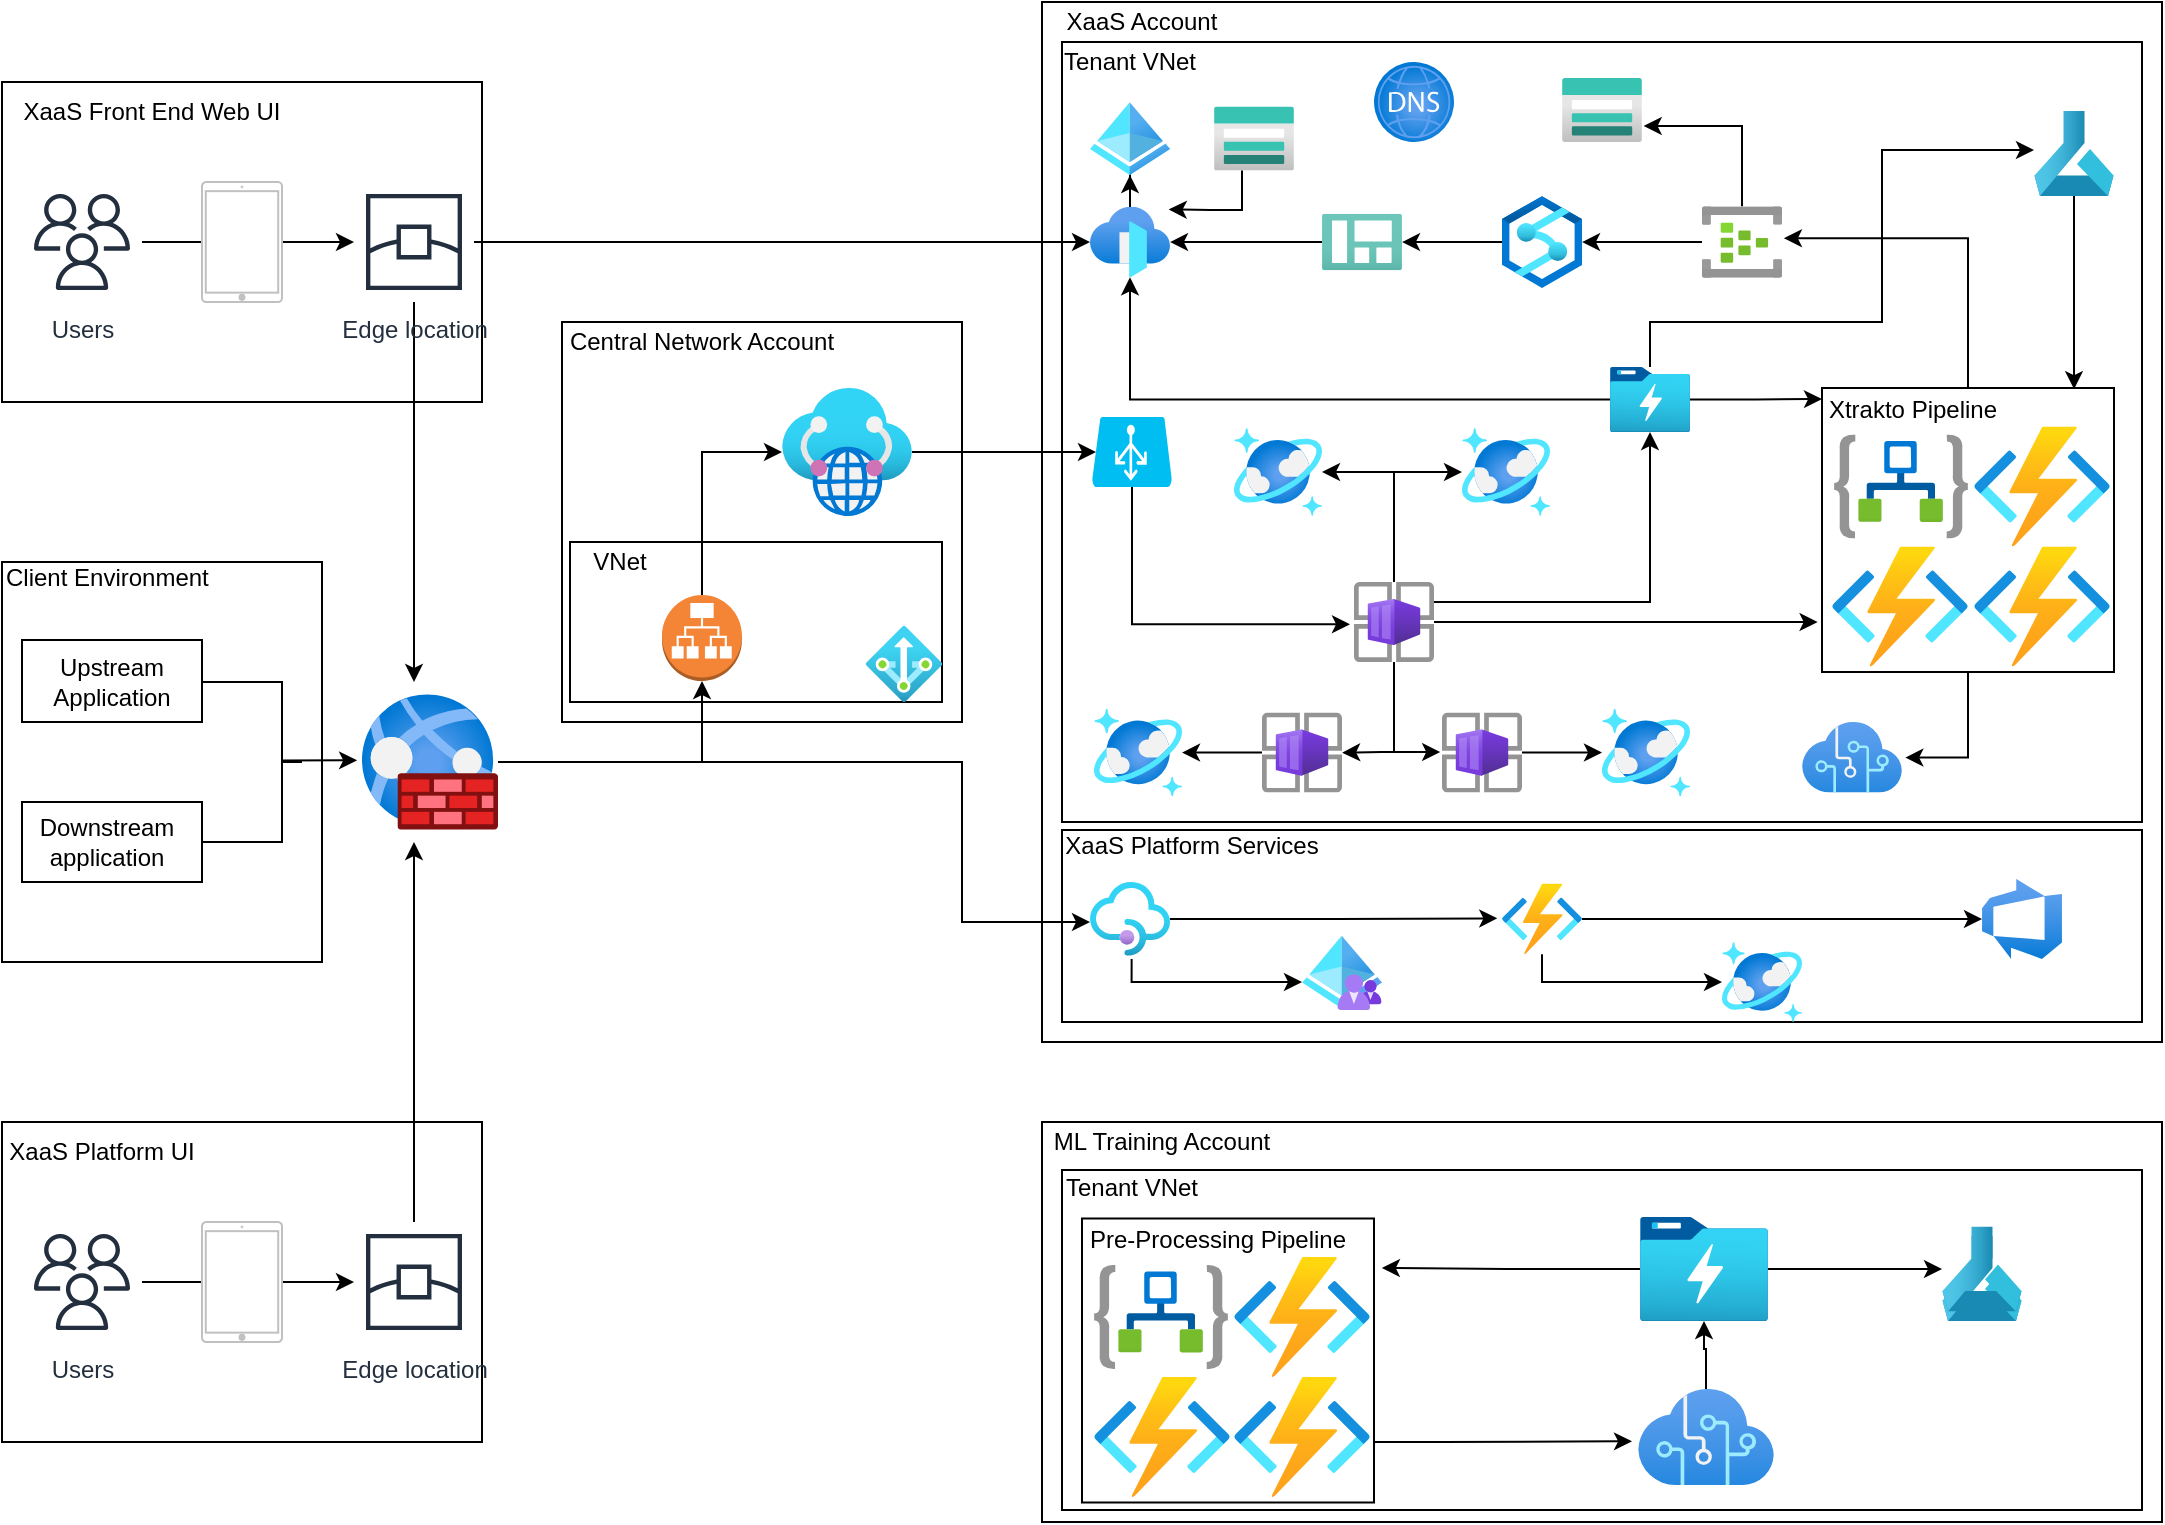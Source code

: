 <mxfile version="22.1.11" type="github">
  <diagram name="Page-1" id="_SyBhIFOfjh_DDNiRt_G">
    <mxGraphModel dx="795" dy="606" grid="1" gridSize="10" guides="1" tooltips="1" connect="1" arrows="1" fold="1" page="1" pageScale="1" pageWidth="1169" pageHeight="827" math="0" shadow="0">
      <root>
        <mxCell id="0" />
        <mxCell id="1" parent="0" />
        <mxCell id="JN2mKcrzm0x3pErmMH2V-1" value="" style="rounded=0;whiteSpace=wrap;html=1;" parent="1" vertex="1">
          <mxGeometry x="40" y="80" width="240" height="160" as="geometry" />
        </mxCell>
        <mxCell id="JN2mKcrzm0x3pErmMH2V-3" value="" style="rounded=0;whiteSpace=wrap;html=1;" parent="1" vertex="1">
          <mxGeometry x="40" y="600" width="240" height="160" as="geometry" />
        </mxCell>
        <mxCell id="JN2mKcrzm0x3pErmMH2V-4" value="" style="rounded=0;whiteSpace=wrap;html=1;" parent="1" vertex="1">
          <mxGeometry x="320" y="200" width="200" height="200" as="geometry" />
        </mxCell>
        <mxCell id="JN2mKcrzm0x3pErmMH2V-2" value="" style="rounded=0;whiteSpace=wrap;html=1;labelPosition=left;verticalLabelPosition=top;align=left;verticalAlign=bottom;textDirection=ltr;fontStyle=1" parent="1" vertex="1">
          <mxGeometry x="40" y="320" width="160" height="200" as="geometry" />
        </mxCell>
        <mxCell id="JN2mKcrzm0x3pErmMH2V-5" value="Client Environment" style="text;strokeColor=none;align=left;fillColor=none;html=1;verticalAlign=middle;whiteSpace=wrap;rounded=0;" parent="1" vertex="1">
          <mxGeometry x="40" y="320" width="160" height="16.5" as="geometry" />
        </mxCell>
        <mxCell id="JN2mKcrzm0x3pErmMH2V-6" value="" style="rounded=0;whiteSpace=wrap;html=1;" parent="1" vertex="1">
          <mxGeometry x="50" y="359" width="90" height="41" as="geometry" />
        </mxCell>
        <mxCell id="JN2mKcrzm0x3pErmMH2V-14" value="" style="edgeStyle=orthogonalEdgeStyle;rounded=0;orthogonalLoop=1;jettySize=auto;html=1;entryX=-0.036;entryY=0.488;entryDx=0;entryDy=0;entryPerimeter=0;" parent="1" source="JN2mKcrzm0x3pErmMH2V-7" edge="1" target="JN2mKcrzm0x3pErmMH2V-17">
          <mxGeometry relative="1" as="geometry">
            <mxPoint x="250" y="420.0" as="targetPoint" />
            <Array as="points">
              <mxPoint x="180" y="460" />
              <mxPoint x="180" y="419" />
            </Array>
          </mxGeometry>
        </mxCell>
        <mxCell id="JN2mKcrzm0x3pErmMH2V-7" value="" style="rounded=0;whiteSpace=wrap;html=1;" parent="1" vertex="1">
          <mxGeometry x="50" y="440" width="90" height="40" as="geometry" />
        </mxCell>
        <mxCell id="JN2mKcrzm0x3pErmMH2V-9" value="Upstream Application" style="text;strokeColor=none;align=center;fillColor=none;html=1;verticalAlign=middle;whiteSpace=wrap;rounded=0;" parent="1" vertex="1">
          <mxGeometry x="50" y="360" width="90" height="40" as="geometry" />
        </mxCell>
        <mxCell id="JN2mKcrzm0x3pErmMH2V-10" value="Downstream application" style="text;strokeColor=none;align=center;fillColor=none;html=1;verticalAlign=middle;whiteSpace=wrap;rounded=0;" parent="1" vertex="1">
          <mxGeometry x="55" y="440" width="75" height="40" as="geometry" />
        </mxCell>
        <mxCell id="JN2mKcrzm0x3pErmMH2V-17" value="" style="image;aspect=fixed;html=1;points=[];align=center;fontSize=12;image=img/lib/azure2/networking/Web_Application_Firewall_Policies_WAF.svg;" parent="1" vertex="1">
          <mxGeometry x="220" y="386" width="68" height="68" as="geometry" />
        </mxCell>
        <mxCell id="JN2mKcrzm0x3pErmMH2V-18" value="" style="whiteSpace=wrap;html=1;" parent="1" vertex="1">
          <mxGeometry x="324" y="310" width="186" height="80" as="geometry" />
        </mxCell>
        <mxCell id="JN2mKcrzm0x3pErmMH2V-19" value="Central Network Account" style="text;strokeColor=none;align=center;fillColor=none;html=1;verticalAlign=middle;whiteSpace=wrap;rounded=0;" parent="1" vertex="1">
          <mxGeometry x="320" y="200" width="140" height="20" as="geometry" />
        </mxCell>
        <mxCell id="JN2mKcrzm0x3pErmMH2V-20" value="VNet" style="text;strokeColor=none;align=center;fillColor=none;html=1;verticalAlign=middle;whiteSpace=wrap;rounded=0;" parent="1" vertex="1">
          <mxGeometry x="324" y="310" width="50" height="20" as="geometry" />
        </mxCell>
        <mxCell id="JN2mKcrzm0x3pErmMH2V-25" value="" style="endArrow=none;html=1;rounded=0;edgeStyle=orthogonalEdgeStyle;" parent="1" edge="1">
          <mxGeometry width="50" height="50" relative="1" as="geometry">
            <mxPoint x="140" y="380" as="sourcePoint" />
            <mxPoint x="190" y="420" as="targetPoint" />
            <Array as="points">
              <mxPoint x="180" y="380" />
              <mxPoint x="180" y="420" />
              <mxPoint x="190" y="420" />
            </Array>
          </mxGeometry>
        </mxCell>
        <mxCell id="9XM3bCyei9nDN30-y9iY-8" value="" style="image;aspect=fixed;html=1;points=[];align=center;fontSize=12;image=img/lib/azure2/networking/Virtual_WANs.svg;" vertex="1" parent="1">
          <mxGeometry x="430" y="233" width="65" height="64" as="geometry" />
        </mxCell>
        <mxCell id="9XM3bCyei9nDN30-y9iY-58" style="edgeStyle=orthogonalEdgeStyle;rounded=0;orthogonalLoop=1;jettySize=auto;html=1;" edge="1" parent="1" source="JN2mKcrzm0x3pErmMH2V-29" target="9XM3bCyei9nDN30-y9iY-8">
          <mxGeometry relative="1" as="geometry">
            <Array as="points">
              <mxPoint x="390" y="265" />
            </Array>
          </mxGeometry>
        </mxCell>
        <mxCell id="JN2mKcrzm0x3pErmMH2V-29" value="" style="outlineConnect=0;verticalLabelPosition=bottom;verticalAlign=top;align=center;html=1;shape=mxgraph.aws3.application_load_balancer;fillColor=#F58536;gradientColor=none;shadow=0;" parent="1" vertex="1">
          <mxGeometry x="370" y="336.5" width="40" height="43" as="geometry" />
        </mxCell>
        <mxCell id="9XM3bCyei9nDN30-y9iY-13" value="XaaS Front End Web UI" style="text;strokeColor=none;align=center;fillColor=none;html=1;verticalAlign=middle;whiteSpace=wrap;rounded=0;" vertex="1" parent="1">
          <mxGeometry x="40" y="80" width="150" height="30" as="geometry" />
        </mxCell>
        <mxCell id="9XM3bCyei9nDN30-y9iY-34" value="" style="edgeStyle=orthogonalEdgeStyle;rounded=0;orthogonalLoop=1;jettySize=auto;html=1;" edge="1" parent="1" source="9XM3bCyei9nDN30-y9iY-14" target="9XM3bCyei9nDN30-y9iY-47">
          <mxGeometry relative="1" as="geometry" />
        </mxCell>
        <mxCell id="9XM3bCyei9nDN30-y9iY-14" value="Users" style="sketch=0;outlineConnect=0;fontColor=#232F3E;gradientColor=none;strokeColor=#232F3E;fillColor=#ffffff;dashed=0;verticalLabelPosition=bottom;verticalAlign=top;align=center;html=1;fontSize=12;fontStyle=0;aspect=fixed;shape=mxgraph.aws4.resourceIcon;resIcon=mxgraph.aws4.users;" vertex="1" parent="1">
          <mxGeometry x="50" y="130" width="60" height="60" as="geometry" />
        </mxCell>
        <mxCell id="9XM3bCyei9nDN30-y9iY-17" value="" style="html=1;verticalLabelPosition=bottom;labelBackgroundColor=#ffffff;verticalAlign=top;shadow=0;dashed=0;strokeWidth=1;shape=mxgraph.ios7.misc.ipad10inch;strokeColor=#c0c0c0;" vertex="1" parent="1">
          <mxGeometry x="140" y="130" width="40" height="60" as="geometry" />
        </mxCell>
        <mxCell id="9XM3bCyei9nDN30-y9iY-36" value="" style="edgeStyle=orthogonalEdgeStyle;rounded=0;orthogonalLoop=1;jettySize=auto;html=1;" edge="1" parent="1" source="9XM3bCyei9nDN30-y9iY-48">
          <mxGeometry relative="1" as="geometry">
            <mxPoint x="246" y="460" as="targetPoint" />
          </mxGeometry>
        </mxCell>
        <mxCell id="9XM3bCyei9nDN30-y9iY-32" value="XaaS Platform UI" style="text;strokeColor=none;align=center;fillColor=none;html=1;verticalAlign=middle;whiteSpace=wrap;rounded=0;" vertex="1" parent="1">
          <mxGeometry x="40" y="600" width="100" height="30" as="geometry" />
        </mxCell>
        <mxCell id="9XM3bCyei9nDN30-y9iY-33" value="" style="rounded=0;orthogonalLoop=1;jettySize=auto;html=1;" edge="1" parent="1" source="9XM3bCyei9nDN30-y9iY-27" target="9XM3bCyei9nDN30-y9iY-48">
          <mxGeometry relative="1" as="geometry" />
        </mxCell>
        <mxCell id="9XM3bCyei9nDN30-y9iY-27" value="Users" style="sketch=0;outlineConnect=0;fontColor=#232F3E;gradientColor=none;strokeColor=#232F3E;fillColor=#ffffff;dashed=0;verticalLabelPosition=bottom;verticalAlign=top;align=center;html=1;fontSize=12;fontStyle=0;aspect=fixed;shape=mxgraph.aws4.resourceIcon;resIcon=mxgraph.aws4.users;" vertex="1" parent="1">
          <mxGeometry x="50" y="650" width="60" height="60" as="geometry" />
        </mxCell>
        <mxCell id="9XM3bCyei9nDN30-y9iY-28" value="" style="html=1;verticalLabelPosition=bottom;labelBackgroundColor=#ffffff;verticalAlign=top;shadow=0;dashed=0;strokeWidth=1;shape=mxgraph.ios7.misc.ipad10inch;strokeColor=#c0c0c0;" vertex="1" parent="1">
          <mxGeometry x="140" y="650" width="40" height="60" as="geometry" />
        </mxCell>
        <mxCell id="9XM3bCyei9nDN30-y9iY-41" value="" style="rounded=0;whiteSpace=wrap;html=1;" vertex="1" parent="1">
          <mxGeometry x="560" y="40" width="560" height="520" as="geometry" />
        </mxCell>
        <mxCell id="9XM3bCyei9nDN30-y9iY-42" value="" style="rounded=0;whiteSpace=wrap;html=1;" vertex="1" parent="1">
          <mxGeometry x="560" y="600" width="560" height="200" as="geometry" />
        </mxCell>
        <mxCell id="9XM3bCyei9nDN30-y9iY-43" value="ML Training Account" style="text;strokeColor=none;align=center;fillColor=none;html=1;verticalAlign=middle;whiteSpace=wrap;rounded=0;" vertex="1" parent="1">
          <mxGeometry x="560" y="600" width="120" height="20" as="geometry" />
        </mxCell>
        <mxCell id="9XM3bCyei9nDN30-y9iY-44" value="XaaS Account" style="text;strokeColor=none;align=center;fillColor=none;html=1;verticalAlign=middle;whiteSpace=wrap;rounded=0;" vertex="1" parent="1">
          <mxGeometry x="560" y="40" width="100" height="20" as="geometry" />
        </mxCell>
        <mxCell id="9XM3bCyei9nDN30-y9iY-45" value="" style="rounded=0;whiteSpace=wrap;html=1;" vertex="1" parent="1">
          <mxGeometry x="570" y="60" width="540" height="390" as="geometry" />
        </mxCell>
        <mxCell id="9XM3bCyei9nDN30-y9iY-46" value="" style="rounded=0;whiteSpace=wrap;html=1;" vertex="1" parent="1">
          <mxGeometry x="570" y="454" width="540" height="96" as="geometry" />
        </mxCell>
        <mxCell id="9XM3bCyei9nDN30-y9iY-57" style="edgeStyle=orthogonalEdgeStyle;rounded=0;orthogonalLoop=1;jettySize=auto;html=1;" edge="1" parent="1" source="9XM3bCyei9nDN30-y9iY-47" target="9XM3bCyei9nDN30-y9iY-24">
          <mxGeometry relative="1" as="geometry" />
        </mxCell>
        <mxCell id="9XM3bCyei9nDN30-y9iY-60" style="edgeStyle=orthogonalEdgeStyle;rounded=0;orthogonalLoop=1;jettySize=auto;html=1;" edge="1" parent="1" source="9XM3bCyei9nDN30-y9iY-47">
          <mxGeometry relative="1" as="geometry">
            <mxPoint x="246" y="380" as="targetPoint" />
          </mxGeometry>
        </mxCell>
        <mxCell id="9XM3bCyei9nDN30-y9iY-47" value="Edge location" style="sketch=0;outlineConnect=0;fontColor=#232F3E;gradientColor=none;strokeColor=#232F3E;fillColor=#ffffff;dashed=0;verticalLabelPosition=bottom;verticalAlign=top;align=center;html=1;fontSize=12;fontStyle=0;aspect=fixed;shape=mxgraph.aws4.resourceIcon;resIcon=mxgraph.aws4.edge_location;" vertex="1" parent="1">
          <mxGeometry x="216" y="130" width="60" height="60" as="geometry" />
        </mxCell>
        <mxCell id="9XM3bCyei9nDN30-y9iY-48" value="Edge location" style="sketch=0;outlineConnect=0;fontColor=#232F3E;gradientColor=none;strokeColor=#232F3E;fillColor=#ffffff;dashed=0;verticalLabelPosition=bottom;verticalAlign=top;align=center;html=1;fontSize=12;fontStyle=0;aspect=fixed;shape=mxgraph.aws4.resourceIcon;resIcon=mxgraph.aws4.edge_location;" vertex="1" parent="1">
          <mxGeometry x="216" y="650" width="60" height="60" as="geometry" />
        </mxCell>
        <mxCell id="9XM3bCyei9nDN30-y9iY-121" value="" style="edgeStyle=orthogonalEdgeStyle;rounded=0;orthogonalLoop=1;jettySize=auto;html=1;" edge="1" parent="1" source="9XM3bCyei9nDN30-y9iY-24" target="9XM3bCyei9nDN30-y9iY-120">
          <mxGeometry relative="1" as="geometry" />
        </mxCell>
        <mxCell id="9XM3bCyei9nDN30-y9iY-24" value="" style="image;aspect=fixed;html=1;points=[];align=center;fontSize=12;image=img/lib/azure2/networking/Front_Doors.svg;" vertex="1" parent="1">
          <mxGeometry x="584" y="142.36" width="40" height="35.29" as="geometry" />
        </mxCell>
        <mxCell id="9XM3bCyei9nDN30-y9iY-51" value="" style="verticalLabelPosition=bottom;html=1;verticalAlign=top;align=center;strokeColor=none;fillColor=#00BEF2;shape=mxgraph.azure.azure_load_balancer;" vertex="1" parent="1">
          <mxGeometry x="585" y="247.5" width="40" height="35" as="geometry" />
        </mxCell>
        <mxCell id="9XM3bCyei9nDN30-y9iY-56" style="edgeStyle=orthogonalEdgeStyle;rounded=0;orthogonalLoop=1;jettySize=auto;html=1;" edge="1" parent="1" source="JN2mKcrzm0x3pErmMH2V-17" target="JN2mKcrzm0x3pErmMH2V-29">
          <mxGeometry relative="1" as="geometry" />
        </mxCell>
        <mxCell id="9XM3bCyei9nDN30-y9iY-59" style="edgeStyle=orthogonalEdgeStyle;rounded=0;orthogonalLoop=1;jettySize=auto;html=1;entryX=0.05;entryY=0.5;entryDx=0;entryDy=0;entryPerimeter=0;" edge="1" parent="1" source="9XM3bCyei9nDN30-y9iY-8" target="9XM3bCyei9nDN30-y9iY-51">
          <mxGeometry relative="1" as="geometry">
            <mxPoint x="780" y="323" as="targetPoint" />
          </mxGeometry>
        </mxCell>
        <mxCell id="9XM3bCyei9nDN30-y9iY-63" value="" style="rounded=0;whiteSpace=wrap;html=1;" vertex="1" parent="1">
          <mxGeometry x="570" y="624" width="540" height="170" as="geometry" />
        </mxCell>
        <mxCell id="9XM3bCyei9nDN30-y9iY-62" value="" style="image;aspect=fixed;html=1;points=[];align=center;fontSize=12;image=img/lib/azure2/integration/API_Management_Services.svg;" vertex="1" parent="1">
          <mxGeometry x="584" y="480.0" width="40" height="36.92" as="geometry" />
        </mxCell>
        <mxCell id="9XM3bCyei9nDN30-y9iY-66" value="" style="image;aspect=fixed;html=1;points=[];align=center;fontSize=12;image=img/lib/azure2/networking/NAT.svg;" vertex="1" parent="1">
          <mxGeometry x="472" y="352" width="38" height="38" as="geometry" />
        </mxCell>
        <mxCell id="9XM3bCyei9nDN30-y9iY-67" value="" style="rounded=0;whiteSpace=wrap;html=1;" vertex="1" parent="1">
          <mxGeometry x="580" y="648.25" width="146" height="142" as="geometry" />
        </mxCell>
        <mxCell id="9XM3bCyei9nDN30-y9iY-68" value="" style="image;aspect=fixed;html=1;points=[];align=center;fontSize=12;image=img/lib/azure2/ai_machine_learning/Machine_Learning.svg;" vertex="1" parent="1">
          <mxGeometry x="1010" y="657" width="40" height="42.5" as="geometry" />
        </mxCell>
        <mxCell id="9XM3bCyei9nDN30-y9iY-156" value="" style="edgeStyle=orthogonalEdgeStyle;rounded=0;orthogonalLoop=1;jettySize=auto;html=1;" edge="1" parent="1" source="9XM3bCyei9nDN30-y9iY-69" target="9XM3bCyei9nDN30-y9iY-99">
          <mxGeometry relative="1" as="geometry" />
        </mxCell>
        <mxCell id="9XM3bCyei9nDN30-y9iY-69" value="" style="image;aspect=fixed;html=1;points=[];align=center;fontSize=12;image=img/lib/azure2/storage/Data_Lake_Storage_Gen1.svg;" vertex="1" parent="1">
          <mxGeometry x="859" y="647.5" width="64" height="52" as="geometry" />
        </mxCell>
        <mxCell id="9XM3bCyei9nDN30-y9iY-61" value="" style="image;aspect=fixed;html=1;points=[];align=center;fontSize=12;image=img/lib/azure2/integration/Logic_Apps.svg;" vertex="1" parent="1">
          <mxGeometry x="586" y="671.5" width="67" height="52" as="geometry" />
        </mxCell>
        <mxCell id="9XM3bCyei9nDN30-y9iY-71" value="" style="image;aspect=fixed;html=1;points=[];align=center;fontSize=12;image=img/lib/azure2/compute/Function_Apps.svg;" vertex="1" parent="1">
          <mxGeometry x="586" y="727.5" width="68" height="60" as="geometry" />
        </mxCell>
        <mxCell id="9XM3bCyei9nDN30-y9iY-72" value="" style="image;aspect=fixed;html=1;points=[];align=center;fontSize=12;image=img/lib/azure2/compute/Function_Apps.svg;" vertex="1" parent="1">
          <mxGeometry x="656" y="667.5" width="68" height="60" as="geometry" />
        </mxCell>
        <mxCell id="9XM3bCyei9nDN30-y9iY-73" value="" style="image;aspect=fixed;html=1;points=[];align=center;fontSize=12;image=img/lib/azure2/compute/Function_Apps.svg;" vertex="1" parent="1">
          <mxGeometry x="656" y="727.5" width="68" height="60" as="geometry" />
        </mxCell>
        <mxCell id="9XM3bCyei9nDN30-y9iY-79" value="Pre-Processing Pipeline" style="text;strokeColor=none;align=center;fillColor=none;html=1;verticalAlign=middle;whiteSpace=wrap;rounded=0;" vertex="1" parent="1">
          <mxGeometry x="580" y="648.25" width="136" height="22" as="geometry" />
        </mxCell>
        <mxCell id="9XM3bCyei9nDN30-y9iY-80" value="" style="rounded=0;whiteSpace=wrap;html=1;" vertex="1" parent="1">
          <mxGeometry x="950" y="233" width="146" height="142" as="geometry" />
        </mxCell>
        <mxCell id="9XM3bCyei9nDN30-y9iY-81" value="" style="image;aspect=fixed;html=1;points=[];align=center;fontSize=12;image=img/lib/azure2/integration/Logic_Apps.svg;" vertex="1" parent="1">
          <mxGeometry x="956" y="256.25" width="67" height="52" as="geometry" />
        </mxCell>
        <mxCell id="9XM3bCyei9nDN30-y9iY-82" value="" style="image;aspect=fixed;html=1;points=[];align=center;fontSize=12;image=img/lib/azure2/compute/Function_Apps.svg;" vertex="1" parent="1">
          <mxGeometry x="955" y="312.25" width="68" height="60" as="geometry" />
        </mxCell>
        <mxCell id="9XM3bCyei9nDN30-y9iY-83" value="" style="image;aspect=fixed;html=1;points=[];align=center;fontSize=12;image=img/lib/azure2/compute/Function_Apps.svg;" vertex="1" parent="1">
          <mxGeometry x="1026" y="252.25" width="68" height="60" as="geometry" />
        </mxCell>
        <mxCell id="9XM3bCyei9nDN30-y9iY-84" value="" style="image;aspect=fixed;html=1;points=[];align=center;fontSize=12;image=img/lib/azure2/compute/Function_Apps.svg;" vertex="1" parent="1">
          <mxGeometry x="1026" y="312.25" width="68" height="60" as="geometry" />
        </mxCell>
        <mxCell id="9XM3bCyei9nDN30-y9iY-85" value="Xtrakto Pipeline" style="text;strokeColor=none;align=center;fillColor=none;html=1;verticalAlign=middle;whiteSpace=wrap;rounded=0;" vertex="1" parent="1">
          <mxGeometry x="950" y="233" width="91" height="22" as="geometry" />
        </mxCell>
        <mxCell id="9XM3bCyei9nDN30-y9iY-86" value="Tenant VNet" style="text;strokeColor=none;align=center;fillColor=none;html=1;verticalAlign=middle;whiteSpace=wrap;rounded=0;" vertex="1" parent="1">
          <mxGeometry x="570" y="625" width="70" height="15" as="geometry" />
        </mxCell>
        <mxCell id="9XM3bCyei9nDN30-y9iY-94" style="edgeStyle=orthogonalEdgeStyle;rounded=0;orthogonalLoop=1;jettySize=auto;html=1;" edge="1" parent="1" source="9XM3bCyei9nDN30-y9iY-87" target="9XM3bCyei9nDN30-y9iY-69">
          <mxGeometry relative="1" as="geometry" />
        </mxCell>
        <mxCell id="9XM3bCyei9nDN30-y9iY-87" value="" style="image;aspect=fixed;html=1;points=[];align=center;fontSize=12;image=img/lib/azure2/ai_machine_learning/Cognitive_Services.svg;" vertex="1" parent="1">
          <mxGeometry x="858" y="733.5" width="68" height="48" as="geometry" />
        </mxCell>
        <mxCell id="9XM3bCyei9nDN30-y9iY-99" value="" style="image;aspect=fixed;html=1;points=[];align=center;fontSize=12;image=img/lib/azure2/ai_machine_learning/Machine_Learning.svg;" vertex="1" parent="1">
          <mxGeometry x="1010" y="652.25" width="40" height="42.5" as="geometry" />
        </mxCell>
        <mxCell id="9XM3bCyei9nDN30-y9iY-102" value="" style="image;aspect=fixed;html=1;points=[];align=center;fontSize=12;image=img/lib/azure2/identity/Azure_AD_B2C.svg;" vertex="1" parent="1">
          <mxGeometry x="690" y="506.92" width="40" height="37.1" as="geometry" />
        </mxCell>
        <mxCell id="9XM3bCyei9nDN30-y9iY-103" style="edgeStyle=orthogonalEdgeStyle;rounded=0;orthogonalLoop=1;jettySize=auto;html=1;" edge="1" parent="1" source="JN2mKcrzm0x3pErmMH2V-17" target="9XM3bCyei9nDN30-y9iY-62">
          <mxGeometry relative="1" as="geometry">
            <Array as="points">
              <mxPoint x="520" y="420" />
              <mxPoint x="520" y="500" />
            </Array>
          </mxGeometry>
        </mxCell>
        <mxCell id="9XM3bCyei9nDN30-y9iY-104" style="edgeStyle=orthogonalEdgeStyle;rounded=0;orthogonalLoop=1;jettySize=auto;html=1;" edge="1" parent="1">
          <mxGeometry relative="1" as="geometry">
            <mxPoint x="604.82" y="518.5" as="sourcePoint" />
            <mxPoint x="690" y="530" as="targetPoint" />
            <Array as="points">
              <mxPoint x="605" y="530" />
              <mxPoint x="690" y="530" />
            </Array>
          </mxGeometry>
        </mxCell>
        <mxCell id="9XM3bCyei9nDN30-y9iY-105" value="XaaS Platform Services" style="text;strokeColor=none;align=center;fillColor=none;html=1;verticalAlign=middle;whiteSpace=wrap;rounded=0;" vertex="1" parent="1">
          <mxGeometry x="570" y="454" width="130" height="16" as="geometry" />
        </mxCell>
        <mxCell id="9XM3bCyei9nDN30-y9iY-114" style="edgeStyle=orthogonalEdgeStyle;rounded=0;orthogonalLoop=1;jettySize=auto;html=1;" edge="1" parent="1" source="9XM3bCyei9nDN30-y9iY-106" target="9XM3bCyei9nDN30-y9iY-108">
          <mxGeometry relative="1" as="geometry">
            <Array as="points">
              <mxPoint x="810" y="530" />
            </Array>
          </mxGeometry>
        </mxCell>
        <mxCell id="9XM3bCyei9nDN30-y9iY-118" style="edgeStyle=orthogonalEdgeStyle;rounded=0;orthogonalLoop=1;jettySize=auto;html=1;" edge="1" parent="1" source="9XM3bCyei9nDN30-y9iY-106" target="9XM3bCyei9nDN30-y9iY-111">
          <mxGeometry relative="1" as="geometry" />
        </mxCell>
        <mxCell id="9XM3bCyei9nDN30-y9iY-106" value="" style="image;aspect=fixed;html=1;points=[];align=center;fontSize=12;image=img/lib/azure2/compute/Function_Apps.svg;" vertex="1" parent="1">
          <mxGeometry x="790" y="480.81" width="40" height="35.29" as="geometry" />
        </mxCell>
        <mxCell id="9XM3bCyei9nDN30-y9iY-107" style="edgeStyle=orthogonalEdgeStyle;rounded=0;orthogonalLoop=1;jettySize=auto;html=1;entryX=-0.059;entryY=0.492;entryDx=0;entryDy=0;entryPerimeter=0;" edge="1" parent="1" source="9XM3bCyei9nDN30-y9iY-62" target="9XM3bCyei9nDN30-y9iY-106">
          <mxGeometry relative="1" as="geometry" />
        </mxCell>
        <mxCell id="9XM3bCyei9nDN30-y9iY-108" value="" style="image;aspect=fixed;html=1;points=[];align=center;fontSize=12;image=img/lib/azure2/databases/Azure_Cosmos_DB.svg;" vertex="1" parent="1">
          <mxGeometry x="900" y="510.0" width="40" height="40" as="geometry" />
        </mxCell>
        <mxCell id="9XM3bCyei9nDN30-y9iY-111" value="" style="image;aspect=fixed;html=1;points=[];align=center;fontSize=12;image=img/lib/azure2/devops/Azure_DevOps.svg;" vertex="1" parent="1">
          <mxGeometry x="1030" y="478.46" width="40" height="40" as="geometry" />
        </mxCell>
        <mxCell id="9XM3bCyei9nDN30-y9iY-119" value="Tenant VNet" style="text;strokeColor=none;align=center;fillColor=none;html=1;verticalAlign=middle;whiteSpace=wrap;rounded=0;" vertex="1" parent="1">
          <mxGeometry x="569" y="60" width="70" height="20" as="geometry" />
        </mxCell>
        <mxCell id="9XM3bCyei9nDN30-y9iY-120" value="" style="image;aspect=fixed;html=1;points=[];align=center;fontSize=12;image=img/lib/azure2/identity/Azure_Active_Directory.svg;" vertex="1" parent="1">
          <mxGeometry x="584" y="90" width="40" height="36.57" as="geometry" />
        </mxCell>
        <mxCell id="9XM3bCyei9nDN30-y9iY-122" value="" style="image;aspect=fixed;html=1;points=[];align=center;fontSize=12;image=img/lib/azure2/storage/Storage_Accounts.svg;" vertex="1" parent="1">
          <mxGeometry x="646" y="92.28" width="40" height="32" as="geometry" />
        </mxCell>
        <mxCell id="9XM3bCyei9nDN30-y9iY-204" style="edgeStyle=orthogonalEdgeStyle;rounded=0;orthogonalLoop=1;jettySize=auto;html=1;" edge="1" parent="1" source="9XM3bCyei9nDN30-y9iY-123" target="9XM3bCyei9nDN30-y9iY-145">
          <mxGeometry relative="1" as="geometry">
            <Array as="points">
              <mxPoint x="736" y="275" />
            </Array>
          </mxGeometry>
        </mxCell>
        <mxCell id="9XM3bCyei9nDN30-y9iY-205" style="edgeStyle=orthogonalEdgeStyle;rounded=0;orthogonalLoop=1;jettySize=auto;html=1;" edge="1" parent="1" source="9XM3bCyei9nDN30-y9iY-123" target="9XM3bCyei9nDN30-y9iY-131">
          <mxGeometry relative="1" as="geometry">
            <Array as="points">
              <mxPoint x="736" y="275" />
            </Array>
          </mxGeometry>
        </mxCell>
        <mxCell id="9XM3bCyei9nDN30-y9iY-123" value="" style="image;aspect=fixed;html=1;points=[];align=center;fontSize=12;image=img/lib/azure2/other/Container_App_Environments.svg;" vertex="1" parent="1">
          <mxGeometry x="716" y="330" width="40" height="40" as="geometry" />
        </mxCell>
        <mxCell id="9XM3bCyei9nDN30-y9iY-183" value="" style="edgeStyle=orthogonalEdgeStyle;rounded=0;orthogonalLoop=1;jettySize=auto;html=1;" edge="1" parent="1" source="9XM3bCyei9nDN30-y9iY-125" target="9XM3bCyei9nDN30-y9iY-146">
          <mxGeometry relative="1" as="geometry" />
        </mxCell>
        <mxCell id="9XM3bCyei9nDN30-y9iY-125" value="" style="image;aspect=fixed;html=1;points=[];align=center;fontSize=12;image=img/lib/azure2/other/Container_App_Environments.svg;" vertex="1" parent="1">
          <mxGeometry x="760" y="395.3" width="40" height="40" as="geometry" />
        </mxCell>
        <mxCell id="9XM3bCyei9nDN30-y9iY-182" value="" style="edgeStyle=orthogonalEdgeStyle;rounded=0;orthogonalLoop=1;jettySize=auto;html=1;" edge="1" parent="1" source="9XM3bCyei9nDN30-y9iY-126" target="9XM3bCyei9nDN30-y9iY-133">
          <mxGeometry relative="1" as="geometry" />
        </mxCell>
        <mxCell id="9XM3bCyei9nDN30-y9iY-126" value="" style="image;aspect=fixed;html=1;points=[];align=center;fontSize=12;image=img/lib/azure2/other/Container_App_Environments.svg;" vertex="1" parent="1">
          <mxGeometry x="670" y="395.3" width="40" height="40" as="geometry" />
        </mxCell>
        <mxCell id="9XM3bCyei9nDN30-y9iY-131" value="" style="image;aspect=fixed;html=1;points=[];align=center;fontSize=12;image=img/lib/azure2/databases/Azure_Cosmos_DB.svg;" vertex="1" parent="1">
          <mxGeometry x="770" y="253" width="44" height="44" as="geometry" />
        </mxCell>
        <mxCell id="9XM3bCyei9nDN30-y9iY-133" value="" style="image;aspect=fixed;html=1;points=[];align=center;fontSize=12;image=img/lib/azure2/databases/Azure_Cosmos_DB.svg;" vertex="1" parent="1">
          <mxGeometry x="586" y="393.3" width="44" height="44" as="geometry" />
        </mxCell>
        <mxCell id="9XM3bCyei9nDN30-y9iY-145" value="" style="image;aspect=fixed;html=1;points=[];align=center;fontSize=12;image=img/lib/azure2/databases/Azure_Cosmos_DB.svg;" vertex="1" parent="1">
          <mxGeometry x="656" y="253" width="44" height="44" as="geometry" />
        </mxCell>
        <mxCell id="9XM3bCyei9nDN30-y9iY-146" value="" style="image;aspect=fixed;html=1;points=[];align=center;fontSize=12;image=img/lib/azure2/databases/Azure_Cosmos_DB.svg;" vertex="1" parent="1">
          <mxGeometry x="840" y="393.3" width="44" height="44" as="geometry" />
        </mxCell>
        <mxCell id="9XM3bCyei9nDN30-y9iY-152" style="edgeStyle=orthogonalEdgeStyle;rounded=0;orthogonalLoop=1;jettySize=auto;html=1;" edge="1" parent="1" source="9XM3bCyei9nDN30-y9iY-149" target="9XM3bCyei9nDN30-y9iY-24">
          <mxGeometry relative="1" as="geometry" />
        </mxCell>
        <mxCell id="9XM3bCyei9nDN30-y9iY-208" style="edgeStyle=orthogonalEdgeStyle;rounded=0;orthogonalLoop=1;jettySize=auto;html=1;entryX=0;entryY=0.25;entryDx=0;entryDy=0;" edge="1" parent="1" source="9XM3bCyei9nDN30-y9iY-149" target="9XM3bCyei9nDN30-y9iY-85">
          <mxGeometry relative="1" as="geometry" />
        </mxCell>
        <mxCell id="9XM3bCyei9nDN30-y9iY-209" style="edgeStyle=orthogonalEdgeStyle;rounded=0;orthogonalLoop=1;jettySize=auto;html=1;" edge="1" parent="1" source="9XM3bCyei9nDN30-y9iY-123" target="9XM3bCyei9nDN30-y9iY-149">
          <mxGeometry relative="1" as="geometry">
            <Array as="points">
              <mxPoint x="864" y="340" />
            </Array>
          </mxGeometry>
        </mxCell>
        <mxCell id="9XM3bCyei9nDN30-y9iY-210" style="edgeStyle=orthogonalEdgeStyle;rounded=0;orthogonalLoop=1;jettySize=auto;html=1;" edge="1" parent="1" source="9XM3bCyei9nDN30-y9iY-149" target="9XM3bCyei9nDN30-y9iY-170">
          <mxGeometry relative="1" as="geometry">
            <Array as="points">
              <mxPoint x="864" y="200" />
              <mxPoint x="980" y="200" />
              <mxPoint x="980" y="114" />
            </Array>
          </mxGeometry>
        </mxCell>
        <mxCell id="9XM3bCyei9nDN30-y9iY-149" value="" style="image;aspect=fixed;html=1;points=[];align=center;fontSize=12;image=img/lib/azure2/storage/Data_Lake_Storage_Gen1.svg;" vertex="1" parent="1">
          <mxGeometry x="844" y="222.5" width="40" height="32.5" as="geometry" />
        </mxCell>
        <mxCell id="9XM3bCyei9nDN30-y9iY-157" style="edgeStyle=orthogonalEdgeStyle;rounded=0;orthogonalLoop=1;jettySize=auto;html=1;entryX=1.027;entryY=0.174;entryDx=0;entryDy=0;entryPerimeter=0;" edge="1" parent="1" source="9XM3bCyei9nDN30-y9iY-69" target="9XM3bCyei9nDN30-y9iY-67">
          <mxGeometry relative="1" as="geometry" />
        </mxCell>
        <mxCell id="9XM3bCyei9nDN30-y9iY-158" style="edgeStyle=orthogonalEdgeStyle;rounded=0;orthogonalLoop=1;jettySize=auto;html=1;entryX=-0.044;entryY=0.545;entryDx=0;entryDy=0;entryPerimeter=0;" edge="1" parent="1" source="9XM3bCyei9nDN30-y9iY-67" target="9XM3bCyei9nDN30-y9iY-87">
          <mxGeometry relative="1" as="geometry">
            <Array as="points">
              <mxPoint x="760" y="760" />
              <mxPoint x="760" y="760" />
            </Array>
          </mxGeometry>
        </mxCell>
        <mxCell id="9XM3bCyei9nDN30-y9iY-169" value="" style="image;aspect=fixed;html=1;points=[];align=center;fontSize=12;image=img/lib/azure2/ai_machine_learning/Cognitive_Services.svg;" vertex="1" parent="1">
          <mxGeometry x="940" y="400" width="50" height="35.3" as="geometry" />
        </mxCell>
        <mxCell id="9XM3bCyei9nDN30-y9iY-170" value="" style="image;aspect=fixed;html=1;points=[];align=center;fontSize=12;image=img/lib/azure2/ai_machine_learning/Machine_Learning.svg;" vertex="1" parent="1">
          <mxGeometry x="1056" y="94.51" width="40" height="42.5" as="geometry" />
        </mxCell>
        <mxCell id="9XM3bCyei9nDN30-y9iY-180" style="edgeStyle=orthogonalEdgeStyle;rounded=0;orthogonalLoop=1;jettySize=auto;html=1;entryX=1.002;entryY=0.501;entryDx=0;entryDy=0;entryPerimeter=0;" edge="1" parent="1" source="9XM3bCyei9nDN30-y9iY-123" target="9XM3bCyei9nDN30-y9iY-126">
          <mxGeometry relative="1" as="geometry">
            <Array as="points">
              <mxPoint x="736" y="415" />
              <mxPoint x="730" y="415" />
            </Array>
          </mxGeometry>
        </mxCell>
        <mxCell id="9XM3bCyei9nDN30-y9iY-181" style="edgeStyle=orthogonalEdgeStyle;rounded=0;orthogonalLoop=1;jettySize=auto;html=1;entryX=-0.023;entryY=0.493;entryDx=0;entryDy=0;entryPerimeter=0;" edge="1" parent="1" source="9XM3bCyei9nDN30-y9iY-123" target="9XM3bCyei9nDN30-y9iY-125">
          <mxGeometry relative="1" as="geometry">
            <Array as="points">
              <mxPoint x="736" y="415" />
            </Array>
          </mxGeometry>
        </mxCell>
        <mxCell id="9XM3bCyei9nDN30-y9iY-188" style="edgeStyle=orthogonalEdgeStyle;rounded=0;orthogonalLoop=1;jettySize=auto;html=1;entryX=0.984;entryY=0.038;entryDx=0;entryDy=0;entryPerimeter=0;" edge="1" parent="1" source="9XM3bCyei9nDN30-y9iY-122" target="9XM3bCyei9nDN30-y9iY-24">
          <mxGeometry relative="1" as="geometry">
            <Array as="points">
              <mxPoint x="660" y="144" />
              <mxPoint x="644" y="144" />
            </Array>
          </mxGeometry>
        </mxCell>
        <mxCell id="9XM3bCyei9nDN30-y9iY-191" style="edgeStyle=orthogonalEdgeStyle;rounded=0;orthogonalLoop=1;jettySize=auto;html=1;" edge="1" parent="1" source="9XM3bCyei9nDN30-y9iY-189" target="9XM3bCyei9nDN30-y9iY-24">
          <mxGeometry relative="1" as="geometry" />
        </mxCell>
        <mxCell id="9XM3bCyei9nDN30-y9iY-189" value="" style="image;aspect=fixed;html=1;points=[];align=center;fontSize=12;image=img/lib/azure2/general/Dashboard.svg;" vertex="1" parent="1">
          <mxGeometry x="700" y="145.88" width="40" height="28.24" as="geometry" />
        </mxCell>
        <mxCell id="9XM3bCyei9nDN30-y9iY-195" value="" style="edgeStyle=orthogonalEdgeStyle;rounded=0;orthogonalLoop=1;jettySize=auto;html=1;" edge="1" parent="1" source="9XM3bCyei9nDN30-y9iY-192" target="9XM3bCyei9nDN30-y9iY-189">
          <mxGeometry relative="1" as="geometry" />
        </mxCell>
        <mxCell id="9XM3bCyei9nDN30-y9iY-192" value="" style="image;aspect=fixed;html=1;points=[];align=center;fontSize=12;image=img/lib/azure2/analytics/Azure_Synapse_Analytics.svg;" vertex="1" parent="1">
          <mxGeometry x="790" y="137.01" width="40" height="46" as="geometry" />
        </mxCell>
        <mxCell id="9XM3bCyei9nDN30-y9iY-196" value="" style="edgeStyle=orthogonalEdgeStyle;rounded=0;orthogonalLoop=1;jettySize=auto;html=1;" edge="1" parent="1" source="9XM3bCyei9nDN30-y9iY-193" target="9XM3bCyei9nDN30-y9iY-192">
          <mxGeometry relative="1" as="geometry" />
        </mxCell>
        <mxCell id="9XM3bCyei9nDN30-y9iY-193" value="" style="image;aspect=fixed;html=1;points=[];align=center;fontSize=12;image=img/lib/azure2/analytics/Event_Hubs.svg;" vertex="1" parent="1">
          <mxGeometry x="890" y="142.1" width="40" height="35.82" as="geometry" />
        </mxCell>
        <mxCell id="9XM3bCyei9nDN30-y9iY-194" value="" style="image;aspect=fixed;html=1;points=[];align=center;fontSize=12;image=img/lib/azure2/storage/Storage_Accounts.svg;" vertex="1" parent="1">
          <mxGeometry x="820" y="78" width="40" height="32" as="geometry" />
        </mxCell>
        <mxCell id="9XM3bCyei9nDN30-y9iY-197" style="edgeStyle=orthogonalEdgeStyle;rounded=0;orthogonalLoop=1;jettySize=auto;html=1;entryX=1.021;entryY=0.749;entryDx=0;entryDy=0;entryPerimeter=0;" edge="1" parent="1" source="9XM3bCyei9nDN30-y9iY-193" target="9XM3bCyei9nDN30-y9iY-194">
          <mxGeometry relative="1" as="geometry">
            <Array as="points">
              <mxPoint x="910" y="102" />
            </Array>
          </mxGeometry>
        </mxCell>
        <mxCell id="9XM3bCyei9nDN30-y9iY-198" style="edgeStyle=orthogonalEdgeStyle;rounded=0;orthogonalLoop=1;jettySize=auto;html=1;entryX=1.024;entryY=0.447;entryDx=0;entryDy=0;entryPerimeter=0;" edge="1" parent="1" source="9XM3bCyei9nDN30-y9iY-80" target="9XM3bCyei9nDN30-y9iY-193">
          <mxGeometry relative="1" as="geometry">
            <Array as="points">
              <mxPoint x="1023" y="158" />
            </Array>
          </mxGeometry>
        </mxCell>
        <mxCell id="9XM3bCyei9nDN30-y9iY-206" style="edgeStyle=orthogonalEdgeStyle;rounded=0;orthogonalLoop=1;jettySize=auto;html=1;entryX=-0.015;entryY=0.824;entryDx=0;entryDy=0;entryPerimeter=0;" edge="1" parent="1" source="9XM3bCyei9nDN30-y9iY-123" target="9XM3bCyei9nDN30-y9iY-80">
          <mxGeometry relative="1" as="geometry" />
        </mxCell>
        <mxCell id="9XM3bCyei9nDN30-y9iY-207" style="edgeStyle=orthogonalEdgeStyle;rounded=0;orthogonalLoop=1;jettySize=auto;html=1;entryX=-0.05;entryY=0.528;entryDx=0;entryDy=0;entryPerimeter=0;" edge="1" parent="1" source="9XM3bCyei9nDN30-y9iY-51" target="9XM3bCyei9nDN30-y9iY-123">
          <mxGeometry relative="1" as="geometry">
            <Array as="points">
              <mxPoint x="605" y="351" />
            </Array>
          </mxGeometry>
        </mxCell>
        <mxCell id="9XM3bCyei9nDN30-y9iY-213" style="edgeStyle=orthogonalEdgeStyle;rounded=0;orthogonalLoop=1;jettySize=auto;html=1;entryX=1.033;entryY=0.504;entryDx=0;entryDy=0;entryPerimeter=0;" edge="1" parent="1" source="9XM3bCyei9nDN30-y9iY-80" target="9XM3bCyei9nDN30-y9iY-169">
          <mxGeometry relative="1" as="geometry">
            <Array as="points">
              <mxPoint x="1023" y="418" />
            </Array>
          </mxGeometry>
        </mxCell>
        <mxCell id="9XM3bCyei9nDN30-y9iY-218" style="edgeStyle=orthogonalEdgeStyle;rounded=0;orthogonalLoop=1;jettySize=auto;html=1;entryX=0.863;entryY=0.004;entryDx=0;entryDy=0;entryPerimeter=0;" edge="1" parent="1" source="9XM3bCyei9nDN30-y9iY-170" target="9XM3bCyei9nDN30-y9iY-80">
          <mxGeometry relative="1" as="geometry" />
        </mxCell>
        <mxCell id="9XM3bCyei9nDN30-y9iY-219" value="" style="image;aspect=fixed;html=1;points=[];align=center;fontSize=12;image=img/lib/azure2/networking/DNS_Zones.svg;" vertex="1" parent="1">
          <mxGeometry x="726" y="70" width="40" height="40" as="geometry" />
        </mxCell>
      </root>
    </mxGraphModel>
  </diagram>
</mxfile>

